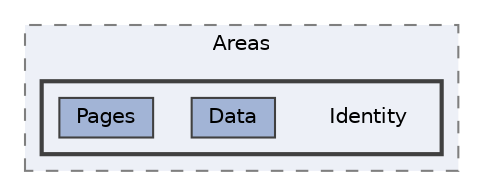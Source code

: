 digraph "PechinchaMarket/PechinchaMarket/Areas/Identity"
{
 // LATEX_PDF_SIZE
  bgcolor="transparent";
  edge [fontname=Helvetica,fontsize=10,labelfontname=Helvetica,labelfontsize=10];
  node [fontname=Helvetica,fontsize=10,shape=box,height=0.2,width=0.4];
  compound=true
  subgraph clusterdir_e7ecda2297f5a48b2d303b941fe1c881 {
    graph [ bgcolor="#edf0f7", pencolor="grey50", label="Areas", fontname=Helvetica,fontsize=10 style="filled,dashed", URL="dir_e7ecda2297f5a48b2d303b941fe1c881.html",tooltip=""]
  subgraph clusterdir_948e91a47b155d6d266eca621da67756 {
    graph [ bgcolor="#edf0f7", pencolor="grey25", label="", fontname=Helvetica,fontsize=10 style="filled,bold", URL="dir_948e91a47b155d6d266eca621da67756.html",tooltip=""]
    dir_948e91a47b155d6d266eca621da67756 [shape=plaintext, label="Identity"];
  dir_36ab93504b53a13e9387216980282153 [label="Data", fillcolor="#a2b4d6", color="grey25", style="filled", URL="dir_36ab93504b53a13e9387216980282153.html",tooltip=""];
  dir_a9052b8c1ef29a1dc8e6bf06db6005b1 [label="Pages", fillcolor="#a2b4d6", color="grey25", style="filled", URL="dir_a9052b8c1ef29a1dc8e6bf06db6005b1.html",tooltip=""];
  }
  }
}
